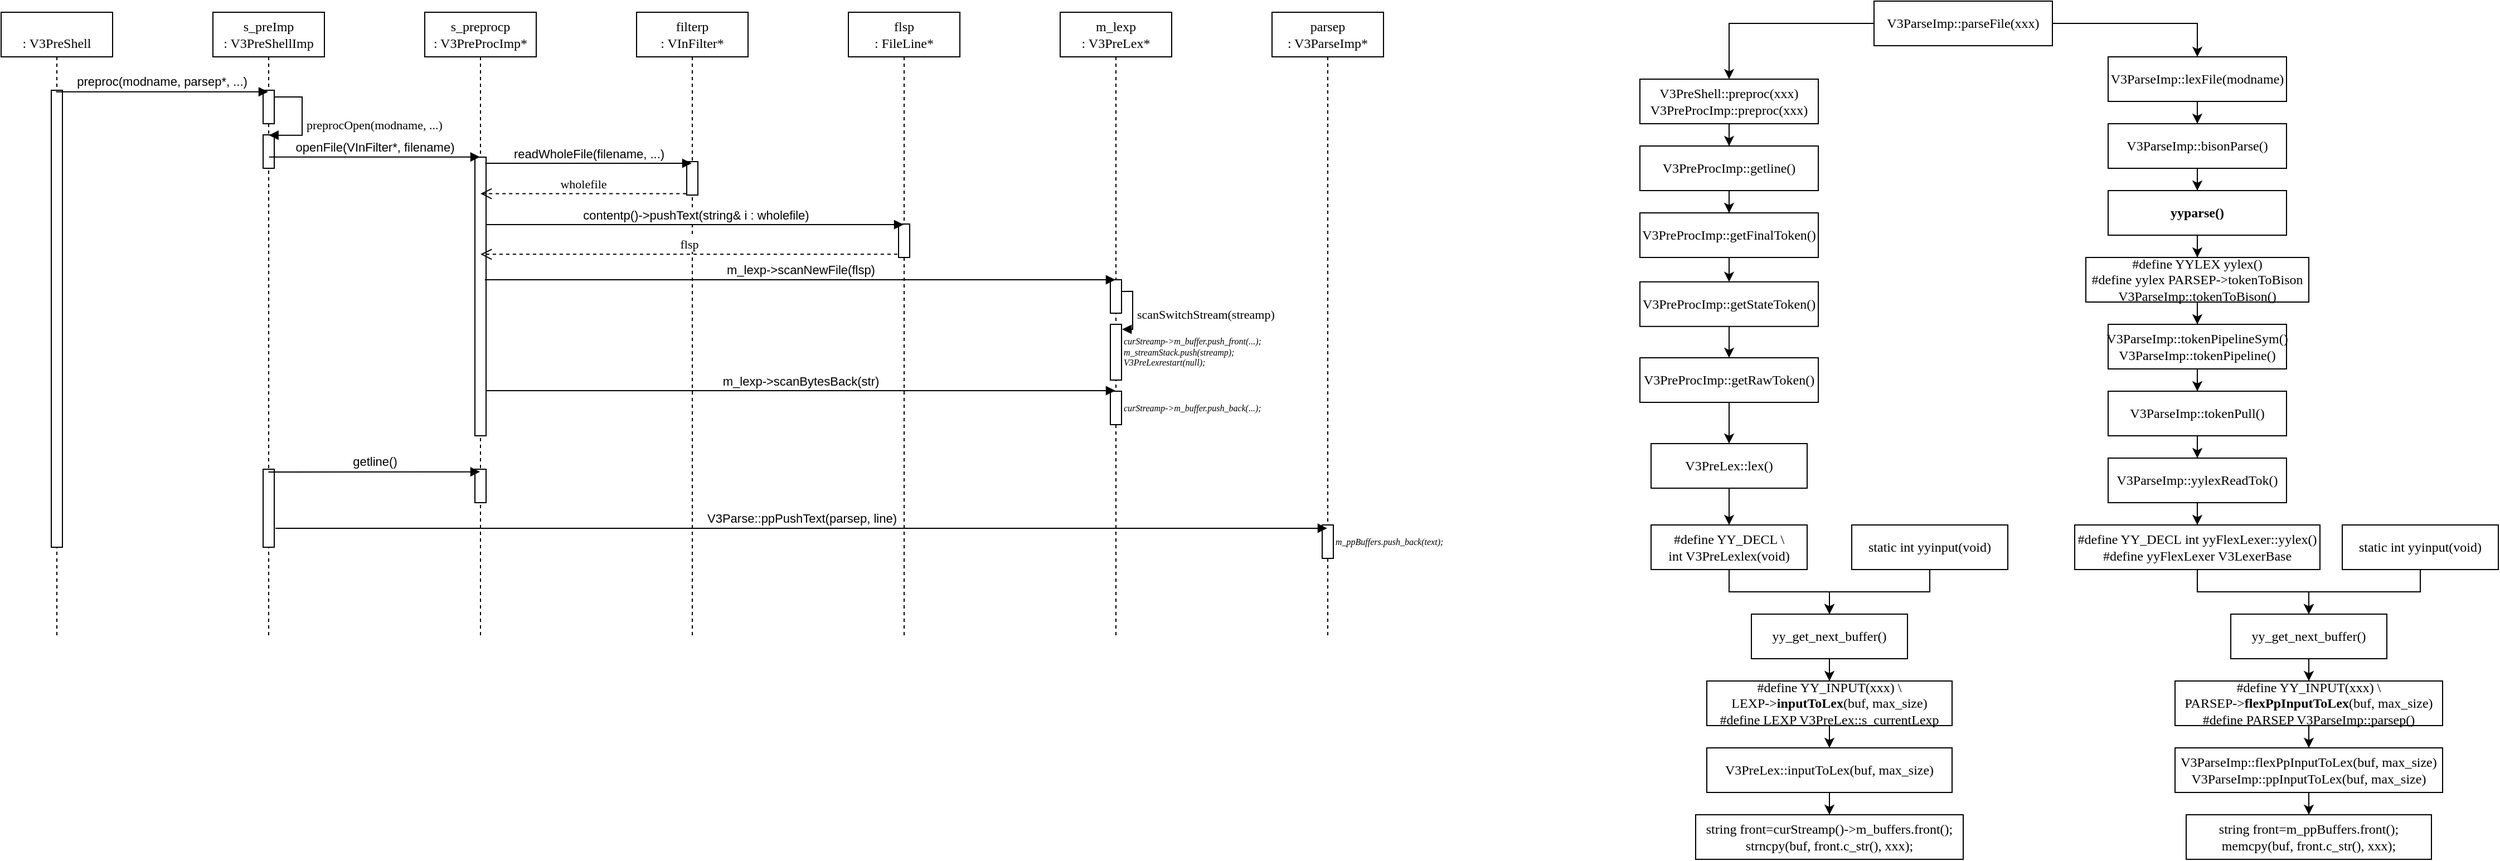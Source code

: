 <mxfile version="14.8.4" type="github">
  <diagram id="dEwAVk5H_p11wTZzzqWN" name="第 1 页">
    <mxGraphModel dx="981" dy="1353" grid="1" gridSize="10" guides="1" tooltips="1" connect="1" arrows="1" fold="1" page="1" pageScale="1" pageWidth="1169" pageHeight="827" math="0" shadow="0">
      <root>
        <mxCell id="0" />
        <mxCell id="1" parent="0" />
        <mxCell id="aLqruwpsdbwiLGUMoT0H-7" value="&lt;br&gt;: V3PreShell" style="shape=umlLifeline;perimeter=lifelinePerimeter;whiteSpace=wrap;html=1;container=1;collapsible=0;recursiveResize=0;outlineConnect=0;fontFamily=Times New Roman;" vertex="1" parent="1">
          <mxGeometry x="40" y="-800" width="100" height="562" as="geometry" />
        </mxCell>
        <mxCell id="aLqruwpsdbwiLGUMoT0H-8" value="" style="html=1;points=[];perimeter=orthogonalPerimeter;" vertex="1" parent="aLqruwpsdbwiLGUMoT0H-7">
          <mxGeometry x="45" y="70" width="10" height="410" as="geometry" />
        </mxCell>
        <mxCell id="aLqruwpsdbwiLGUMoT0H-17" value="s_preImp&lt;br&gt;: V3PreShellImp" style="shape=umlLifeline;perimeter=lifelinePerimeter;whiteSpace=wrap;html=1;container=1;collapsible=0;recursiveResize=0;outlineConnect=0;fontFamily=Times New Roman;" vertex="1" parent="1">
          <mxGeometry x="230" y="-800" width="100" height="562" as="geometry" />
        </mxCell>
        <mxCell id="aLqruwpsdbwiLGUMoT0H-18" value="" style="html=1;points=[];perimeter=orthogonalPerimeter;" vertex="1" parent="aLqruwpsdbwiLGUMoT0H-17">
          <mxGeometry x="45" y="70" width="10" height="30" as="geometry" />
        </mxCell>
        <mxCell id="aLqruwpsdbwiLGUMoT0H-19" value="" style="html=1;points=[];perimeter=orthogonalPerimeter;" vertex="1" parent="aLqruwpsdbwiLGUMoT0H-17">
          <mxGeometry x="45" y="110" width="10" height="30" as="geometry" />
        </mxCell>
        <mxCell id="aLqruwpsdbwiLGUMoT0H-25" value="preprocOpen(modname, ...)" style="edgeStyle=orthogonalEdgeStyle;html=1;align=left;spacingLeft=2;endArrow=block;rounded=0;fontFamily=Times New Roman;entryX=0.533;entryY=0.012;entryDx=0;entryDy=0;entryPerimeter=0;" edge="1" target="aLqruwpsdbwiLGUMoT0H-19" parent="aLqruwpsdbwiLGUMoT0H-17" source="aLqruwpsdbwiLGUMoT0H-18">
          <mxGeometry x="0.127" relative="1" as="geometry">
            <mxPoint x="55" y="76" as="sourcePoint" />
            <Array as="points">
              <mxPoint x="80" y="76" />
              <mxPoint x="80" y="110" />
            </Array>
            <mxPoint x="55" y="95" as="targetPoint" />
            <mxPoint as="offset" />
          </mxGeometry>
        </mxCell>
        <mxCell id="aLqruwpsdbwiLGUMoT0H-33" value="" style="html=1;points=[];perimeter=orthogonalPerimeter;" vertex="1" parent="aLqruwpsdbwiLGUMoT0H-17">
          <mxGeometry x="45" y="410" width="10" height="70" as="geometry" />
        </mxCell>
        <mxCell id="aLqruwpsdbwiLGUMoT0H-23" value="preproc(modname, parsep*, ...)" style="html=1;verticalAlign=bottom;endArrow=block;exitX=0.492;exitY=0.127;exitDx=0;exitDy=0;exitPerimeter=0;" edge="1" parent="1" source="aLqruwpsdbwiLGUMoT0H-7" target="aLqruwpsdbwiLGUMoT0H-17">
          <mxGeometry relative="1" as="geometry">
            <mxPoint x="110.0" y="-730" as="sourcePoint" />
            <mxPoint x="263.3" y="-730" as="targetPoint" />
          </mxGeometry>
        </mxCell>
        <mxCell id="aLqruwpsdbwiLGUMoT0H-26" value="s_preprocp&lt;br&gt;: V3PreProcImp*" style="shape=umlLifeline;perimeter=lifelinePerimeter;whiteSpace=wrap;html=1;container=1;collapsible=0;recursiveResize=0;outlineConnect=0;fontFamily=Times New Roman;" vertex="1" parent="1">
          <mxGeometry x="420" y="-800" width="100" height="562" as="geometry" />
        </mxCell>
        <mxCell id="aLqruwpsdbwiLGUMoT0H-27" value="" style="html=1;points=[];perimeter=orthogonalPerimeter;" vertex="1" parent="aLqruwpsdbwiLGUMoT0H-26">
          <mxGeometry x="45" y="130" width="10" height="250" as="geometry" />
        </mxCell>
        <mxCell id="aLqruwpsdbwiLGUMoT0H-28" value="" style="html=1;points=[];perimeter=orthogonalPerimeter;" vertex="1" parent="aLqruwpsdbwiLGUMoT0H-26">
          <mxGeometry x="45" y="410" width="10" height="30" as="geometry" />
        </mxCell>
        <mxCell id="aLqruwpsdbwiLGUMoT0H-35" value="getline()" style="html=1;verticalAlign=bottom;endArrow=block;exitX=0.497;exitY=0.734;exitDx=0;exitDy=0;exitPerimeter=0;" edge="1" parent="1" source="aLqruwpsdbwiLGUMoT0H-17">
          <mxGeometry relative="1" as="geometry">
            <mxPoint x="290" y="-378.81" as="sourcePoint" />
            <mxPoint x="469.5" y="-387.69" as="targetPoint" />
          </mxGeometry>
        </mxCell>
        <mxCell id="aLqruwpsdbwiLGUMoT0H-36" value="parsep&lt;br&gt;: V3ParseImp*" style="shape=umlLifeline;perimeter=lifelinePerimeter;whiteSpace=wrap;html=1;container=1;collapsible=0;recursiveResize=0;outlineConnect=0;fontFamily=Times New Roman;" vertex="1" parent="1">
          <mxGeometry x="1180" y="-800" width="100" height="562" as="geometry" />
        </mxCell>
        <mxCell id="aLqruwpsdbwiLGUMoT0H-42" value="" style="html=1;points=[];perimeter=orthogonalPerimeter;" vertex="1" parent="aLqruwpsdbwiLGUMoT0H-36">
          <mxGeometry x="45" y="460" width="10" height="30" as="geometry" />
        </mxCell>
        <mxCell id="aLqruwpsdbwiLGUMoT0H-43" value="V3Parse::ppPushText(parsep, line)" style="html=1;verticalAlign=bottom;endArrow=block;exitX=1.1;exitY=0.757;exitDx=0;exitDy=0;exitPerimeter=0;" edge="1" parent="1" source="aLqruwpsdbwiLGUMoT0H-33" target="aLqruwpsdbwiLGUMoT0H-36">
          <mxGeometry relative="1" as="geometry">
            <mxPoint x="294.33" y="-377.69" as="sourcePoint" />
            <mxPoint x="1229.5" y="-337.01" as="targetPoint" />
          </mxGeometry>
        </mxCell>
        <mxCell id="aLqruwpsdbwiLGUMoT0H-44" value="openFile(VInFilter*, filename)" style="html=1;verticalAlign=bottom;endArrow=block;exitX=0.503;exitY=0.231;exitDx=0;exitDy=0;exitPerimeter=0;" edge="1" parent="1" source="aLqruwpsdbwiLGUMoT0H-17" target="aLqruwpsdbwiLGUMoT0H-26">
          <mxGeometry relative="1" as="geometry">
            <mxPoint x="285" y="-672" as="sourcePoint" />
            <mxPoint x="470.67" y="-679.97" as="targetPoint" />
          </mxGeometry>
        </mxCell>
        <mxCell id="aLqruwpsdbwiLGUMoT0H-48" value="filterp&lt;br&gt;: VInFilter*" style="shape=umlLifeline;perimeter=lifelinePerimeter;whiteSpace=wrap;html=1;container=1;collapsible=0;recursiveResize=0;outlineConnect=0;fontFamily=Times New Roman;" vertex="1" parent="1">
          <mxGeometry x="610" y="-800" width="100" height="562" as="geometry" />
        </mxCell>
        <mxCell id="aLqruwpsdbwiLGUMoT0H-49" value="" style="html=1;points=[];perimeter=orthogonalPerimeter;" vertex="1" parent="aLqruwpsdbwiLGUMoT0H-48">
          <mxGeometry x="45" y="134" width="10" height="30" as="geometry" />
        </mxCell>
        <mxCell id="aLqruwpsdbwiLGUMoT0H-51" value="readWholeFile(filename, ...)" style="html=1;verticalAlign=bottom;endArrow=block;exitX=0.92;exitY=0.022;exitDx=0;exitDy=0;exitPerimeter=0;" edge="1" parent="1" source="aLqruwpsdbwiLGUMoT0H-27" target="aLqruwpsdbwiLGUMoT0H-48">
          <mxGeometry relative="1" as="geometry">
            <mxPoint x="295" y="-659.33" as="sourcePoint" />
            <mxPoint x="475" y="-659.01" as="targetPoint" />
          </mxGeometry>
        </mxCell>
        <mxCell id="aLqruwpsdbwiLGUMoT0H-52" value="flsp&lt;br&gt;: FileLine*" style="shape=umlLifeline;perimeter=lifelinePerimeter;whiteSpace=wrap;html=1;container=1;collapsible=0;recursiveResize=0;outlineConnect=0;fontFamily=Times New Roman;" vertex="1" parent="1">
          <mxGeometry x="800" y="-800" width="100" height="562" as="geometry" />
        </mxCell>
        <mxCell id="aLqruwpsdbwiLGUMoT0H-53" value="" style="html=1;points=[];perimeter=orthogonalPerimeter;" vertex="1" parent="aLqruwpsdbwiLGUMoT0H-52">
          <mxGeometry x="45" y="190" width="10" height="30" as="geometry" />
        </mxCell>
        <mxCell id="aLqruwpsdbwiLGUMoT0H-54" value="wholefile" style="html=1;verticalAlign=bottom;endArrow=open;dashed=1;endSize=8;fontFamily=Times New Roman;exitX=-0.04;exitY=0.96;exitDx=0;exitDy=0;exitPerimeter=0;" edge="1" parent="1" source="aLqruwpsdbwiLGUMoT0H-49" target="aLqruwpsdbwiLGUMoT0H-26">
          <mxGeometry relative="1" as="geometry">
            <mxPoint x="660" y="-631" as="sourcePoint" />
            <mxPoint x="540" y="-600" as="targetPoint" />
          </mxGeometry>
        </mxCell>
        <mxCell id="aLqruwpsdbwiLGUMoT0H-55" value="contentp()-&amp;gt;pushText(string&amp;amp; i : wholefile)" style="html=1;verticalAlign=bottom;endArrow=block;exitX=1;exitY=0.242;exitDx=0;exitDy=0;exitPerimeter=0;" edge="1" parent="1" source="aLqruwpsdbwiLGUMoT0H-27" target="aLqruwpsdbwiLGUMoT0H-52">
          <mxGeometry relative="1" as="geometry">
            <mxPoint x="485.55" y="-656.08" as="sourcePoint" />
            <mxPoint x="669.5" y="-656.08" as="targetPoint" />
          </mxGeometry>
        </mxCell>
        <mxCell id="aLqruwpsdbwiLGUMoT0H-56" value="m_lexp&lt;br&gt;: V3PreLex*" style="shape=umlLifeline;perimeter=lifelinePerimeter;whiteSpace=wrap;html=1;container=1;collapsible=0;recursiveResize=0;outlineConnect=0;fontFamily=Times New Roman;" vertex="1" parent="1">
          <mxGeometry x="990" y="-800" width="100" height="562" as="geometry" />
        </mxCell>
        <mxCell id="aLqruwpsdbwiLGUMoT0H-57" value="" style="html=1;points=[];perimeter=orthogonalPerimeter;" vertex="1" parent="aLqruwpsdbwiLGUMoT0H-56">
          <mxGeometry x="45" y="240" width="10" height="30" as="geometry" />
        </mxCell>
        <mxCell id="aLqruwpsdbwiLGUMoT0H-59" value="m_lexp-&amp;gt;scanNewFile(flsp)" style="html=1;verticalAlign=bottom;endArrow=block;exitX=0.895;exitY=0.44;exitDx=0;exitDy=0;exitPerimeter=0;" edge="1" parent="1" source="aLqruwpsdbwiLGUMoT0H-27" target="aLqruwpsdbwiLGUMoT0H-56">
          <mxGeometry relative="1" as="geometry">
            <mxPoint x="474" y="-561" as="sourcePoint" />
            <mxPoint x="859.5" y="-600.67" as="targetPoint" />
          </mxGeometry>
        </mxCell>
        <mxCell id="aLqruwpsdbwiLGUMoT0H-60" value="flsp" style="html=1;verticalAlign=bottom;endArrow=open;dashed=1;endSize=8;fontFamily=Times New Roman;exitX=-0.105;exitY=0.905;exitDx=0;exitDy=0;exitPerimeter=0;" edge="1" parent="1" source="aLqruwpsdbwiLGUMoT0H-53" target="aLqruwpsdbwiLGUMoT0H-26">
          <mxGeometry relative="1" as="geometry">
            <mxPoint x="664.6" y="-627.2" as="sourcePoint" />
            <mxPoint x="480.024" y="-627.2" as="targetPoint" />
          </mxGeometry>
        </mxCell>
        <mxCell id="aLqruwpsdbwiLGUMoT0H-61" value="scanSwitchStream(streamp)" style="edgeStyle=orthogonalEdgeStyle;html=1;align=left;spacingLeft=2;endArrow=block;rounded=0;fontFamily=Times New Roman;entryX=1.056;entryY=0.089;entryDx=0;entryDy=0;entryPerimeter=0;exitX=0.972;exitY=0.348;exitDx=0;exitDy=0;exitPerimeter=0;" edge="1" parent="1" source="aLqruwpsdbwiLGUMoT0H-57" target="aLqruwpsdbwiLGUMoT0H-62">
          <mxGeometry x="0.127" relative="1" as="geometry">
            <mxPoint x="1049.67" y="-554.4" as="sourcePoint" />
            <Array as="points" />
            <mxPoint x="1045.0" y="-520.04" as="targetPoint" />
            <mxPoint as="offset" />
          </mxGeometry>
        </mxCell>
        <mxCell id="aLqruwpsdbwiLGUMoT0H-62" value="" style="html=1;points=[];perimeter=orthogonalPerimeter;" vertex="1" parent="1">
          <mxGeometry x="1035" y="-520" width="10" height="50" as="geometry" />
        </mxCell>
        <mxCell id="aLqruwpsdbwiLGUMoT0H-77" value="curStreamp-&gt;m_buffer.push_front(...);&#xa;m_streamStack.push(streamp);&#xa;V3PreLexrestart(null);" style="text;strokeColor=none;fillColor=none;align=left;verticalAlign=middle;whiteSpace=wrap;rounded=0;fontFamily=Times New Roman;fontSize=8;fontStyle=2" vertex="1" parent="1">
          <mxGeometry x="1045" y="-518.12" width="190" height="46.25" as="geometry" />
        </mxCell>
        <mxCell id="aLqruwpsdbwiLGUMoT0H-78" value="" style="html=1;points=[];perimeter=orthogonalPerimeter;" vertex="1" parent="1">
          <mxGeometry x="1035" y="-460" width="10" height="30" as="geometry" />
        </mxCell>
        <mxCell id="aLqruwpsdbwiLGUMoT0H-79" value="m_lexp-&amp;gt;scanBytesBack(str)" style="html=1;verticalAlign=bottom;endArrow=block;exitX=0.99;exitY=0.838;exitDx=0;exitDy=0;exitPerimeter=0;" edge="1" parent="1" source="aLqruwpsdbwiLGUMoT0H-27" target="aLqruwpsdbwiLGUMoT0H-56">
          <mxGeometry relative="1" as="geometry">
            <mxPoint x="483.95" y="-550" as="sourcePoint" />
            <mxPoint x="1049.5" y="-550" as="targetPoint" />
          </mxGeometry>
        </mxCell>
        <mxCell id="aLqruwpsdbwiLGUMoT0H-80" value="curStreamp-&gt;m_buffer.push_back(...);" style="text;strokeColor=none;fillColor=none;align=left;verticalAlign=middle;whiteSpace=wrap;rounded=0;fontFamily=Times New Roman;fontSize=8;fontStyle=2" vertex="1" parent="1">
          <mxGeometry x="1045" y="-460" width="190" height="30" as="geometry" />
        </mxCell>
        <mxCell id="aLqruwpsdbwiLGUMoT0H-81" value="m_ppBuffers.push_back(text);" style="text;strokeColor=none;fillColor=none;align=left;verticalAlign=middle;whiteSpace=wrap;rounded=0;fontFamily=Times New Roman;fontSize=8;fontStyle=2" vertex="1" parent="1">
          <mxGeometry x="1235" y="-340" width="190" height="30" as="geometry" />
        </mxCell>
        <mxCell id="aLqruwpsdbwiLGUMoT0H-89" style="edgeStyle=orthogonalEdgeStyle;rounded=0;orthogonalLoop=1;jettySize=auto;html=1;fontFamily=Times New Roman;fontSize=6;" edge="1" parent="1" source="aLqruwpsdbwiLGUMoT0H-83" target="aLqruwpsdbwiLGUMoT0H-84">
          <mxGeometry relative="1" as="geometry" />
        </mxCell>
        <mxCell id="aLqruwpsdbwiLGUMoT0H-83" value="#define YY_DECL \&lt;br&gt;int V3PreLexlex(void)" style="rounded=0;whiteSpace=wrap;html=1;fontFamily=Times New Roman;" vertex="1" parent="1">
          <mxGeometry x="1520" y="-340" width="140" height="40" as="geometry" />
        </mxCell>
        <mxCell id="aLqruwpsdbwiLGUMoT0H-91" style="edgeStyle=orthogonalEdgeStyle;rounded=0;orthogonalLoop=1;jettySize=auto;html=1;fontFamily=Times New Roman;fontSize=6;" edge="1" parent="1" source="aLqruwpsdbwiLGUMoT0H-84" target="aLqruwpsdbwiLGUMoT0H-86">
          <mxGeometry relative="1" as="geometry" />
        </mxCell>
        <mxCell id="aLqruwpsdbwiLGUMoT0H-84" value="yy_get_next_buffer()" style="rounded=0;whiteSpace=wrap;html=1;fontFamily=Times New Roman;" vertex="1" parent="1">
          <mxGeometry x="1610" y="-260" width="140" height="40" as="geometry" />
        </mxCell>
        <mxCell id="aLqruwpsdbwiLGUMoT0H-90" style="edgeStyle=orthogonalEdgeStyle;rounded=0;orthogonalLoop=1;jettySize=auto;html=1;fontFamily=Times New Roman;fontSize=6;" edge="1" parent="1" source="aLqruwpsdbwiLGUMoT0H-85" target="aLqruwpsdbwiLGUMoT0H-84">
          <mxGeometry relative="1" as="geometry" />
        </mxCell>
        <mxCell id="aLqruwpsdbwiLGUMoT0H-85" value="static int yyinput(void)" style="rounded=0;whiteSpace=wrap;html=1;fontFamily=Times New Roman;" vertex="1" parent="1">
          <mxGeometry x="1700" y="-340" width="140" height="40" as="geometry" />
        </mxCell>
        <mxCell id="aLqruwpsdbwiLGUMoT0H-92" style="edgeStyle=orthogonalEdgeStyle;rounded=0;orthogonalLoop=1;jettySize=auto;html=1;fontFamily=Times New Roman;fontSize=6;" edge="1" parent="1" source="aLqruwpsdbwiLGUMoT0H-86" target="aLqruwpsdbwiLGUMoT0H-87">
          <mxGeometry relative="1" as="geometry" />
        </mxCell>
        <mxCell id="aLqruwpsdbwiLGUMoT0H-86" value="#define YY_INPUT(xxx) \&lt;br&gt;LEXP-&amp;gt;&lt;b&gt;inputToLex&lt;/b&gt;(buf, max_size)&lt;br&gt;#define LEXP V3PreLex::s_currentLexp" style="rounded=0;whiteSpace=wrap;html=1;fontFamily=Times New Roman;" vertex="1" parent="1">
          <mxGeometry x="1570" y="-200" width="220" height="40" as="geometry" />
        </mxCell>
        <mxCell id="aLqruwpsdbwiLGUMoT0H-93" style="edgeStyle=orthogonalEdgeStyle;rounded=0;orthogonalLoop=1;jettySize=auto;html=1;fontFamily=Times New Roman;fontSize=6;" edge="1" parent="1" source="aLqruwpsdbwiLGUMoT0H-87" target="aLqruwpsdbwiLGUMoT0H-88">
          <mxGeometry relative="1" as="geometry" />
        </mxCell>
        <mxCell id="aLqruwpsdbwiLGUMoT0H-87" value="V3PreLex::inputToLex(buf, max_size)" style="rounded=0;whiteSpace=wrap;html=1;fontFamily=Times New Roman;" vertex="1" parent="1">
          <mxGeometry x="1570" y="-140" width="220" height="40" as="geometry" />
        </mxCell>
        <mxCell id="aLqruwpsdbwiLGUMoT0H-88" value="string front=curStreamp()-&amp;gt;m_buffers.front();&lt;br&gt;strncpy(buf, front.c_str(), xxx);" style="rounded=0;whiteSpace=wrap;html=1;fontFamily=Times New Roman;" vertex="1" parent="1">
          <mxGeometry x="1560" y="-80" width="240" height="40" as="geometry" />
        </mxCell>
        <mxCell id="aLqruwpsdbwiLGUMoT0H-103" style="edgeStyle=orthogonalEdgeStyle;rounded=0;orthogonalLoop=1;jettySize=auto;html=1;fontFamily=Times New Roman;fontSize=6;" edge="1" parent="1" source="aLqruwpsdbwiLGUMoT0H-94" target="aLqruwpsdbwiLGUMoT0H-83">
          <mxGeometry relative="1" as="geometry" />
        </mxCell>
        <mxCell id="aLqruwpsdbwiLGUMoT0H-94" value="V3PreLex::lex()" style="rounded=0;whiteSpace=wrap;html=1;fontFamily=Times New Roman;" vertex="1" parent="1">
          <mxGeometry x="1520" y="-413" width="140" height="40" as="geometry" />
        </mxCell>
        <mxCell id="aLqruwpsdbwiLGUMoT0H-102" style="edgeStyle=orthogonalEdgeStyle;rounded=0;orthogonalLoop=1;jettySize=auto;html=1;fontFamily=Times New Roman;fontSize=6;" edge="1" parent="1" source="aLqruwpsdbwiLGUMoT0H-95" target="aLqruwpsdbwiLGUMoT0H-94">
          <mxGeometry relative="1" as="geometry" />
        </mxCell>
        <mxCell id="aLqruwpsdbwiLGUMoT0H-95" value="V3PreProcImp::getRawToken()" style="rounded=0;whiteSpace=wrap;html=1;fontFamily=Times New Roman;" vertex="1" parent="1">
          <mxGeometry x="1510" y="-490" width="160" height="40" as="geometry" />
        </mxCell>
        <mxCell id="aLqruwpsdbwiLGUMoT0H-101" style="edgeStyle=orthogonalEdgeStyle;rounded=0;orthogonalLoop=1;jettySize=auto;html=1;fontFamily=Times New Roman;fontSize=6;" edge="1" parent="1" source="aLqruwpsdbwiLGUMoT0H-96" target="aLqruwpsdbwiLGUMoT0H-95">
          <mxGeometry relative="1" as="geometry" />
        </mxCell>
        <mxCell id="aLqruwpsdbwiLGUMoT0H-96" value="V3PreProcImp::getStateToken()" style="rounded=0;whiteSpace=wrap;html=1;fontFamily=Times New Roman;" vertex="1" parent="1">
          <mxGeometry x="1510" y="-558.12" width="160" height="40" as="geometry" />
        </mxCell>
        <mxCell id="aLqruwpsdbwiLGUMoT0H-100" style="edgeStyle=orthogonalEdgeStyle;rounded=0;orthogonalLoop=1;jettySize=auto;html=1;fontFamily=Times New Roman;fontSize=6;" edge="1" parent="1" source="aLqruwpsdbwiLGUMoT0H-97" target="aLqruwpsdbwiLGUMoT0H-96">
          <mxGeometry relative="1" as="geometry" />
        </mxCell>
        <mxCell id="aLqruwpsdbwiLGUMoT0H-97" value="V3PreProcImp::getFinalToken()" style="rounded=0;whiteSpace=wrap;html=1;fontFamily=Times New Roman;" vertex="1" parent="1">
          <mxGeometry x="1510" y="-620" width="160" height="40" as="geometry" />
        </mxCell>
        <mxCell id="aLqruwpsdbwiLGUMoT0H-99" style="edgeStyle=orthogonalEdgeStyle;rounded=0;orthogonalLoop=1;jettySize=auto;html=1;fontFamily=Times New Roman;fontSize=6;" edge="1" parent="1" source="aLqruwpsdbwiLGUMoT0H-98" target="aLqruwpsdbwiLGUMoT0H-97">
          <mxGeometry relative="1" as="geometry" />
        </mxCell>
        <mxCell id="aLqruwpsdbwiLGUMoT0H-98" value="V3PreProcImp::getline()" style="rounded=0;whiteSpace=wrap;html=1;fontFamily=Times New Roman;" vertex="1" parent="1">
          <mxGeometry x="1510" y="-680" width="160" height="40" as="geometry" />
        </mxCell>
        <mxCell id="aLqruwpsdbwiLGUMoT0H-105" value="string front=m_ppBuffers.front();&lt;br&gt;memcpy(buf, front.c_str(), xxx);" style="rounded=0;whiteSpace=wrap;html=1;fontFamily=Times New Roman;" vertex="1" parent="1">
          <mxGeometry x="2000" y="-80" width="220" height="40" as="geometry" />
        </mxCell>
        <mxCell id="aLqruwpsdbwiLGUMoT0H-117" style="edgeStyle=orthogonalEdgeStyle;rounded=0;orthogonalLoop=1;jettySize=auto;html=1;fontFamily=Times New Roman;fontSize=6;" edge="1" parent="1" source="aLqruwpsdbwiLGUMoT0H-106" target="aLqruwpsdbwiLGUMoT0H-105">
          <mxGeometry relative="1" as="geometry" />
        </mxCell>
        <mxCell id="aLqruwpsdbwiLGUMoT0H-106" value="V3ParseImp::flexPpInputToLex(buf, max_size)&lt;span style=&quot;color: rgba(0 , 0 , 0 , 0) ; font-family: monospace ; font-size: 0px&quot;&gt;%3CmxGraphModel%3E%3Croot%3E%3CmxCell%20id%3D%220%22%2F%3E%3CmxCell%20id%3D%221%22%20parent%3D%220%22%2F%3E%3CmxCell%20id%3D%222%22%20value%3D%22V3PreLex%3A%3AinputToLex(buf%2C%20max_size)%22%20style%3D%22rounded%3D0%3BwhiteSpace%3Dwrap%3Bhtml%3D1%3BfontFamily%3DTimes%20New%20Roman%3B%22%20vertex%3D%221%22%20parent%3D%221%22%3E%3CmxGeometry%20x%3D%221570%22%20y%3D%22-160%22%20width%3D%22220%22%20height%3D%2240%22%20as%3D%22geometry%22%2F%3E%3C%2FmxCell%3E%3C%2Froot%3E%3C%2FmxGraphModel%3E&lt;/span&gt;&lt;br&gt;V3ParseImp::ppInputToLex(buf, max_size)" style="rounded=0;whiteSpace=wrap;html=1;fontFamily=Times New Roman;" vertex="1" parent="1">
          <mxGeometry x="1990" y="-140" width="240" height="40" as="geometry" />
        </mxCell>
        <mxCell id="aLqruwpsdbwiLGUMoT0H-116" style="edgeStyle=orthogonalEdgeStyle;rounded=0;orthogonalLoop=1;jettySize=auto;html=1;fontFamily=Times New Roman;fontSize=6;" edge="1" parent="1" source="aLqruwpsdbwiLGUMoT0H-107" target="aLqruwpsdbwiLGUMoT0H-106">
          <mxGeometry relative="1" as="geometry" />
        </mxCell>
        <mxCell id="aLqruwpsdbwiLGUMoT0H-107" value="#define YY_INPUT(xxx) \&lt;br&gt;PARSEP-&amp;gt;&lt;b&gt;flexPpInputToLex&lt;/b&gt;(buf, max_size)&lt;br&gt;#define PARSEP V3ParseImp::parsep()" style="rounded=0;whiteSpace=wrap;html=1;fontFamily=Times New Roman;" vertex="1" parent="1">
          <mxGeometry x="1990" y="-200" width="240" height="40" as="geometry" />
        </mxCell>
        <mxCell id="aLqruwpsdbwiLGUMoT0H-115" style="edgeStyle=orthogonalEdgeStyle;rounded=0;orthogonalLoop=1;jettySize=auto;html=1;fontFamily=Times New Roman;fontSize=6;" edge="1" parent="1" source="aLqruwpsdbwiLGUMoT0H-108" target="aLqruwpsdbwiLGUMoT0H-107">
          <mxGeometry relative="1" as="geometry" />
        </mxCell>
        <mxCell id="aLqruwpsdbwiLGUMoT0H-108" value="yy_get_next_buffer()" style="rounded=0;whiteSpace=wrap;html=1;fontFamily=Times New Roman;" vertex="1" parent="1">
          <mxGeometry x="2040" y="-260" width="140" height="40" as="geometry" />
        </mxCell>
        <mxCell id="aLqruwpsdbwiLGUMoT0H-112" style="edgeStyle=orthogonalEdgeStyle;rounded=0;orthogonalLoop=1;jettySize=auto;html=1;fontFamily=Times New Roman;fontSize=6;" edge="1" parent="1" source="aLqruwpsdbwiLGUMoT0H-109" target="aLqruwpsdbwiLGUMoT0H-108">
          <mxGeometry relative="1" as="geometry">
            <mxPoint x="2200" y="-270" as="targetPoint" />
          </mxGeometry>
        </mxCell>
        <mxCell id="aLqruwpsdbwiLGUMoT0H-109" value="static int yyinput(void)" style="rounded=0;whiteSpace=wrap;html=1;fontFamily=Times New Roman;" vertex="1" parent="1">
          <mxGeometry x="2140" y="-340" width="140" height="40" as="geometry" />
        </mxCell>
        <mxCell id="aLqruwpsdbwiLGUMoT0H-111" style="edgeStyle=orthogonalEdgeStyle;rounded=0;orthogonalLoop=1;jettySize=auto;html=1;fontFamily=Times New Roman;fontSize=6;" edge="1" parent="1" source="aLqruwpsdbwiLGUMoT0H-110" target="aLqruwpsdbwiLGUMoT0H-108">
          <mxGeometry relative="1" as="geometry" />
        </mxCell>
        <mxCell id="aLqruwpsdbwiLGUMoT0H-110" value="#define YY_DECL&amp;nbsp;int yyFlexLexer::yylex()&lt;br&gt;#define yyFlexLexer V3LexerBase" style="rounded=0;whiteSpace=wrap;html=1;fontFamily=Times New Roman;" vertex="1" parent="1">
          <mxGeometry x="1900" y="-340" width="220" height="40" as="geometry" />
        </mxCell>
        <mxCell id="aLqruwpsdbwiLGUMoT0H-131" style="edgeStyle=orthogonalEdgeStyle;rounded=0;orthogonalLoop=1;jettySize=auto;html=1;fontFamily=Times New Roman;fontSize=6;" edge="1" parent="1" source="aLqruwpsdbwiLGUMoT0H-113" target="aLqruwpsdbwiLGUMoT0H-110">
          <mxGeometry relative="1" as="geometry" />
        </mxCell>
        <mxCell id="aLqruwpsdbwiLGUMoT0H-113" value="V3ParseImp::yylexReadTok()" style="rounded=0;whiteSpace=wrap;html=1;fontFamily=Times New Roman;" vertex="1" parent="1">
          <mxGeometry x="1930" y="-400" width="160" height="40" as="geometry" />
        </mxCell>
        <mxCell id="aLqruwpsdbwiLGUMoT0H-129" style="edgeStyle=orthogonalEdgeStyle;rounded=0;orthogonalLoop=1;jettySize=auto;html=1;fontFamily=Times New Roman;fontSize=6;" edge="1" parent="1" source="aLqruwpsdbwiLGUMoT0H-114" target="aLqruwpsdbwiLGUMoT0H-113">
          <mxGeometry relative="1" as="geometry" />
        </mxCell>
        <mxCell id="aLqruwpsdbwiLGUMoT0H-114" value="V3ParseImp::tokenPull()" style="rounded=0;whiteSpace=wrap;html=1;fontFamily=Times New Roman;" vertex="1" parent="1">
          <mxGeometry x="1930" y="-460" width="160" height="40" as="geometry" />
        </mxCell>
        <mxCell id="aLqruwpsdbwiLGUMoT0H-127" style="edgeStyle=orthogonalEdgeStyle;rounded=0;orthogonalLoop=1;jettySize=auto;html=1;fontFamily=Times New Roman;fontSize=6;" edge="1" parent="1" source="aLqruwpsdbwiLGUMoT0H-119" target="aLqruwpsdbwiLGUMoT0H-114">
          <mxGeometry relative="1" as="geometry" />
        </mxCell>
        <mxCell id="aLqruwpsdbwiLGUMoT0H-119" value="V3ParseImp::tokenPipelineSym()&lt;br&gt;V3ParseImp::tokenPipeline()" style="rounded=0;whiteSpace=wrap;html=1;fontFamily=Times New Roman;" vertex="1" parent="1">
          <mxGeometry x="1930" y="-520" width="160" height="40" as="geometry" />
        </mxCell>
        <mxCell id="aLqruwpsdbwiLGUMoT0H-139" value="" style="edgeStyle=orthogonalEdgeStyle;rounded=0;orthogonalLoop=1;jettySize=auto;html=1;fontFamily=Times New Roman;fontSize=6;fontColor=#FF0000;" edge="1" parent="1" source="aLqruwpsdbwiLGUMoT0H-120" target="aLqruwpsdbwiLGUMoT0H-119">
          <mxGeometry relative="1" as="geometry" />
        </mxCell>
        <mxCell id="aLqruwpsdbwiLGUMoT0H-120" value="#define YYLEX yylex()&lt;br&gt;#define yylex PARSEP-&amp;gt;tokenToBison&lt;br&gt;V3ParseImp::tokenToBison()" style="rounded=0;whiteSpace=wrap;html=1;fontFamily=Times New Roman;" vertex="1" parent="1">
          <mxGeometry x="1910" y="-580" width="200" height="40" as="geometry" />
        </mxCell>
        <mxCell id="aLqruwpsdbwiLGUMoT0H-128" style="edgeStyle=orthogonalEdgeStyle;rounded=0;orthogonalLoop=1;jettySize=auto;html=1;fontFamily=Times New Roman;fontSize=6;" edge="1" parent="1" source="aLqruwpsdbwiLGUMoT0H-121" target="aLqruwpsdbwiLGUMoT0H-120">
          <mxGeometry relative="1" as="geometry" />
        </mxCell>
        <mxCell id="aLqruwpsdbwiLGUMoT0H-121" value="yyparse()" style="rounded=0;whiteSpace=wrap;html=1;fontFamily=Times New Roman;fontStyle=1;" vertex="1" parent="1">
          <mxGeometry x="1930" y="-640" width="160" height="40" as="geometry" />
        </mxCell>
        <mxCell id="aLqruwpsdbwiLGUMoT0H-132" style="edgeStyle=orthogonalEdgeStyle;rounded=0;orthogonalLoop=1;jettySize=auto;html=1;fontFamily=Times New Roman;fontSize=6;" edge="1" parent="1" source="aLqruwpsdbwiLGUMoT0H-123" target="aLqruwpsdbwiLGUMoT0H-98">
          <mxGeometry relative="1" as="geometry" />
        </mxCell>
        <mxCell id="aLqruwpsdbwiLGUMoT0H-123" value="V3PreShell::preproc(xxx)&lt;br&gt;V3PreProcImp::preproc(xxx)" style="rounded=0;whiteSpace=wrap;html=1;fontFamily=Times New Roman;" vertex="1" parent="1">
          <mxGeometry x="1510" y="-740" width="160" height="40" as="geometry" />
        </mxCell>
        <mxCell id="aLqruwpsdbwiLGUMoT0H-133" value="" style="edgeStyle=orthogonalEdgeStyle;rounded=0;orthogonalLoop=1;jettySize=auto;html=1;fontFamily=Times New Roman;fontSize=6;" edge="1" parent="1" source="aLqruwpsdbwiLGUMoT0H-124" target="aLqruwpsdbwiLGUMoT0H-123">
          <mxGeometry relative="1" as="geometry" />
        </mxCell>
        <mxCell id="aLqruwpsdbwiLGUMoT0H-138" style="edgeStyle=orthogonalEdgeStyle;rounded=0;orthogonalLoop=1;jettySize=auto;html=1;fontFamily=Times New Roman;fontSize=6;fontColor=#FF0000;" edge="1" parent="1" source="aLqruwpsdbwiLGUMoT0H-124" target="aLqruwpsdbwiLGUMoT0H-135">
          <mxGeometry relative="1" as="geometry" />
        </mxCell>
        <mxCell id="aLqruwpsdbwiLGUMoT0H-124" value="V3ParseImp::parseFile(xxx)" style="rounded=0;whiteSpace=wrap;html=1;fontFamily=Times New Roman;" vertex="1" parent="1">
          <mxGeometry x="1720" y="-810" width="160" height="40" as="geometry" />
        </mxCell>
        <mxCell id="aLqruwpsdbwiLGUMoT0H-136" value="" style="edgeStyle=orthogonalEdgeStyle;rounded=0;orthogonalLoop=1;jettySize=auto;html=1;fontFamily=Times New Roman;fontSize=6;" edge="1" parent="1" source="aLqruwpsdbwiLGUMoT0H-134" target="aLqruwpsdbwiLGUMoT0H-121">
          <mxGeometry relative="1" as="geometry" />
        </mxCell>
        <mxCell id="aLqruwpsdbwiLGUMoT0H-134" value="V3ParseImp::bisonParse()" style="rounded=0;whiteSpace=wrap;html=1;fontFamily=Times New Roman;" vertex="1" parent="1">
          <mxGeometry x="1930" y="-700" width="160" height="40" as="geometry" />
        </mxCell>
        <mxCell id="aLqruwpsdbwiLGUMoT0H-137" value="" style="edgeStyle=orthogonalEdgeStyle;rounded=0;orthogonalLoop=1;jettySize=auto;html=1;fontFamily=Times New Roman;fontSize=6;" edge="1" parent="1" source="aLqruwpsdbwiLGUMoT0H-135" target="aLqruwpsdbwiLGUMoT0H-134">
          <mxGeometry relative="1" as="geometry" />
        </mxCell>
        <mxCell id="aLqruwpsdbwiLGUMoT0H-135" value="V3ParseImp::lexFile(modname)" style="rounded=0;whiteSpace=wrap;html=1;fontFamily=Times New Roman;" vertex="1" parent="1">
          <mxGeometry x="1930" y="-760" width="160" height="40" as="geometry" />
        </mxCell>
      </root>
    </mxGraphModel>
  </diagram>
</mxfile>
